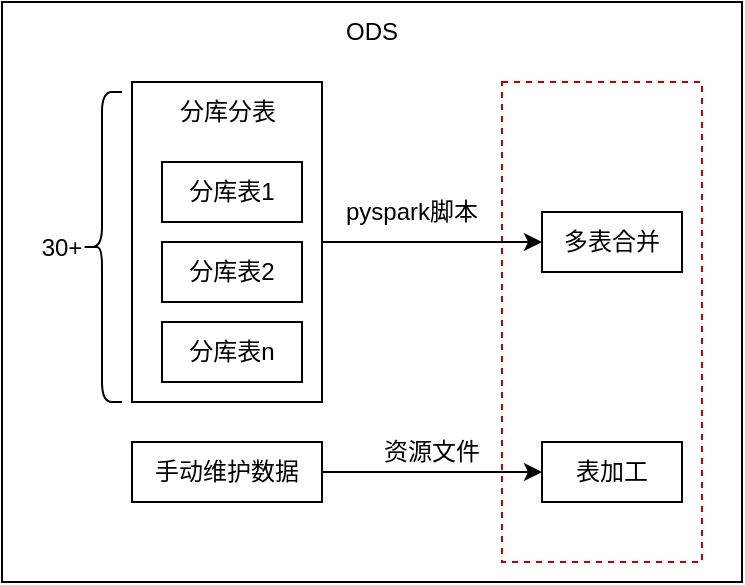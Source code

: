 <mxfile version="21.0.6" type="github">
  <diagram name="第 1 页" id="br-GKpQ_sZ6VN7s1dgz4">
    <mxGraphModel dx="794" dy="515" grid="1" gridSize="10" guides="1" tooltips="1" connect="1" arrows="1" fold="1" page="1" pageScale="1" pageWidth="827" pageHeight="1169" math="0" shadow="0">
      <root>
        <mxCell id="0" />
        <mxCell id="1" parent="0" />
        <mxCell id="4gD7yHSXrHk7voHrg5K4-4" value="" style="rounded=0;whiteSpace=wrap;html=1;" vertex="1" parent="1">
          <mxGeometry x="100" y="130" width="370" height="290" as="geometry" />
        </mxCell>
        <mxCell id="2lm1UO-0tJKi5weSdFDt-25" value="" style="rounded=0;whiteSpace=wrap;html=1;dashed=1;strokeColor=#C00000;" parent="1" vertex="1">
          <mxGeometry x="350" y="170" width="100" height="240" as="geometry" />
        </mxCell>
        <mxCell id="2lm1UO-0tJKi5weSdFDt-12" style="edgeStyle=orthogonalEdgeStyle;rounded=0;orthogonalLoop=1;jettySize=auto;html=1;exitX=1;exitY=0.5;exitDx=0;exitDy=0;entryX=0;entryY=0.5;entryDx=0;entryDy=0;" parent="1" source="2lm1UO-0tJKi5weSdFDt-11" target="2lm1UO-0tJKi5weSdFDt-4" edge="1">
          <mxGeometry relative="1" as="geometry" />
        </mxCell>
        <mxCell id="2lm1UO-0tJKi5weSdFDt-11" value="" style="rounded=0;whiteSpace=wrap;html=1;" parent="1" vertex="1">
          <mxGeometry x="165" y="170" width="95" height="160" as="geometry" />
        </mxCell>
        <mxCell id="pksf3MI67b47W_wXIJH8-1" value="分库表1" style="rounded=0;whiteSpace=wrap;html=1;" parent="1" vertex="1">
          <mxGeometry x="180" y="210" width="70" height="30" as="geometry" />
        </mxCell>
        <mxCell id="2lm1UO-0tJKi5weSdFDt-4" value="多表合并" style="rounded=0;whiteSpace=wrap;html=1;" parent="1" vertex="1">
          <mxGeometry x="370" y="235" width="70" height="30" as="geometry" />
        </mxCell>
        <mxCell id="2lm1UO-0tJKi5weSdFDt-6" value="分库表2" style="rounded=0;whiteSpace=wrap;html=1;" parent="1" vertex="1">
          <mxGeometry x="180" y="250" width="70" height="30" as="geometry" />
        </mxCell>
        <mxCell id="2lm1UO-0tJKi5weSdFDt-9" value="分库表n" style="rounded=0;whiteSpace=wrap;html=1;" parent="1" vertex="1">
          <mxGeometry x="180" y="290" width="70" height="30" as="geometry" />
        </mxCell>
        <mxCell id="2lm1UO-0tJKi5weSdFDt-13" value="pyspark脚本" style="text;html=1;strokeColor=none;fillColor=none;align=center;verticalAlign=middle;whiteSpace=wrap;rounded=0;" parent="1" vertex="1">
          <mxGeometry x="270" y="220" width="70" height="30" as="geometry" />
        </mxCell>
        <mxCell id="2lm1UO-0tJKi5weSdFDt-16" style="edgeStyle=orthogonalEdgeStyle;rounded=0;orthogonalLoop=1;jettySize=auto;html=1;exitX=1;exitY=0.5;exitDx=0;exitDy=0;entryX=0;entryY=0.5;entryDx=0;entryDy=0;" parent="1" source="2lm1UO-0tJKi5weSdFDt-14" target="2lm1UO-0tJKi5weSdFDt-15" edge="1">
          <mxGeometry relative="1" as="geometry" />
        </mxCell>
        <mxCell id="2lm1UO-0tJKi5weSdFDt-14" value="手动维护数据" style="rounded=0;whiteSpace=wrap;html=1;" parent="1" vertex="1">
          <mxGeometry x="165" y="350" width="95" height="30" as="geometry" />
        </mxCell>
        <mxCell id="2lm1UO-0tJKi5weSdFDt-15" value="表加工" style="rounded=0;whiteSpace=wrap;html=1;" parent="1" vertex="1">
          <mxGeometry x="370" y="350" width="70" height="30" as="geometry" />
        </mxCell>
        <mxCell id="2lm1UO-0tJKi5weSdFDt-17" value="资源文件" style="text;html=1;strokeColor=none;fillColor=none;align=center;verticalAlign=middle;whiteSpace=wrap;rounded=0;" parent="1" vertex="1">
          <mxGeometry x="280" y="340" width="70" height="30" as="geometry" />
        </mxCell>
        <mxCell id="2lm1UO-0tJKi5weSdFDt-18" value="分库分表" style="text;html=1;strokeColor=none;fillColor=none;align=center;verticalAlign=middle;whiteSpace=wrap;rounded=0;" parent="1" vertex="1">
          <mxGeometry x="182.5" y="170" width="60" height="30" as="geometry" />
        </mxCell>
        <mxCell id="4gD7yHSXrHk7voHrg5K4-2" value="" style="shape=curlyBracket;whiteSpace=wrap;html=1;rounded=1;labelPosition=left;verticalLabelPosition=middle;align=right;verticalAlign=middle;" vertex="1" parent="1">
          <mxGeometry x="140" y="175" width="20" height="155" as="geometry" />
        </mxCell>
        <mxCell id="4gD7yHSXrHk7voHrg5K4-3" value="30+" style="text;html=1;strokeColor=none;fillColor=none;align=center;verticalAlign=middle;whiteSpace=wrap;rounded=0;" vertex="1" parent="1">
          <mxGeometry x="100" y="237.5" width="60" height="30" as="geometry" />
        </mxCell>
        <mxCell id="4gD7yHSXrHk7voHrg5K4-5" value="ODS" style="text;html=1;strokeColor=none;fillColor=none;align=center;verticalAlign=middle;whiteSpace=wrap;rounded=0;" vertex="1" parent="1">
          <mxGeometry x="255" y="130" width="60" height="30" as="geometry" />
        </mxCell>
      </root>
    </mxGraphModel>
  </diagram>
</mxfile>
